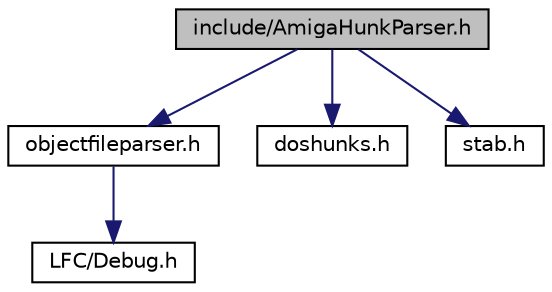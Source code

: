 digraph G
{
  edge [fontname="Helvetica",fontsize="10",labelfontname="Helvetica",labelfontsize="10"];
  node [fontname="Helvetica",fontsize="10",shape=record];
  Node1 [label="include/AmigaHunkParser.h",height=0.2,width=0.4,color="black", fillcolor="grey75", style="filled" fontcolor="black"];
  Node1 -> Node2 [color="midnightblue",fontsize="10",style="solid",fontname="Helvetica"];
  Node2 [label="objectfileparser.h",height=0.2,width=0.4,color="black", fillcolor="white", style="filled",URL="$objectfileparser_8h.html"];
  Node2 -> Node3 [color="midnightblue",fontsize="10",style="solid",fontname="Helvetica"];
  Node3 [label="LFC/Debug.h",height=0.2,width=0.4,color="black", fillcolor="white", style="filled",URL="$_debug_8h.html"];
  Node1 -> Node4 [color="midnightblue",fontsize="10",style="solid",fontname="Helvetica"];
  Node4 [label="doshunks.h",height=0.2,width=0.4,color="black", fillcolor="white", style="filled",URL="$doshunks_8h.html"];
  Node1 -> Node5 [color="midnightblue",fontsize="10",style="solid",fontname="Helvetica"];
  Node5 [label="stab.h",height=0.2,width=0.4,color="black", fillcolor="white", style="filled",URL="$stab_8h.html"];
}
